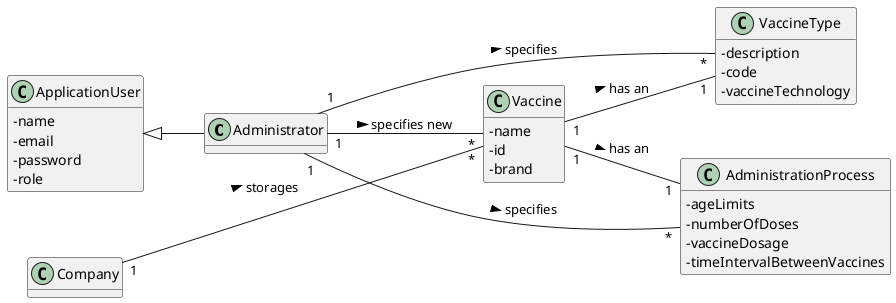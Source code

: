  @startuml

hide methods
left to right direction
skinparam classAttributeIconSize 0


class Administrator {

}

class Company{}

class Vaccine{
    -name
    -id
    -brand
}

class AdministrationProcess {
    -ageLimits
    -numberOfDoses
    -vaccineDosage
    -timeIntervalBetweenVaccines

}

class VaccineType{
-description
-code
-vaccineTechnology
}

class ApplicationUser {
    -name
    -email
    -password
    -role
}

Administrator "1" -- "*" Vaccine: specifies new >
Administrator "1" -- "*" AdministrationProcess: specifies  >
Administrator "1" -- "*" VaccineType: specifies  >

Vaccine "1" -- "1" AdministrationProcess: has an >
Vaccine "1" -- "1" VaccineType: has an >
ApplicationUser  <|-- Administrator

Company "1" --- "*" Vaccine : storages >

@enduml